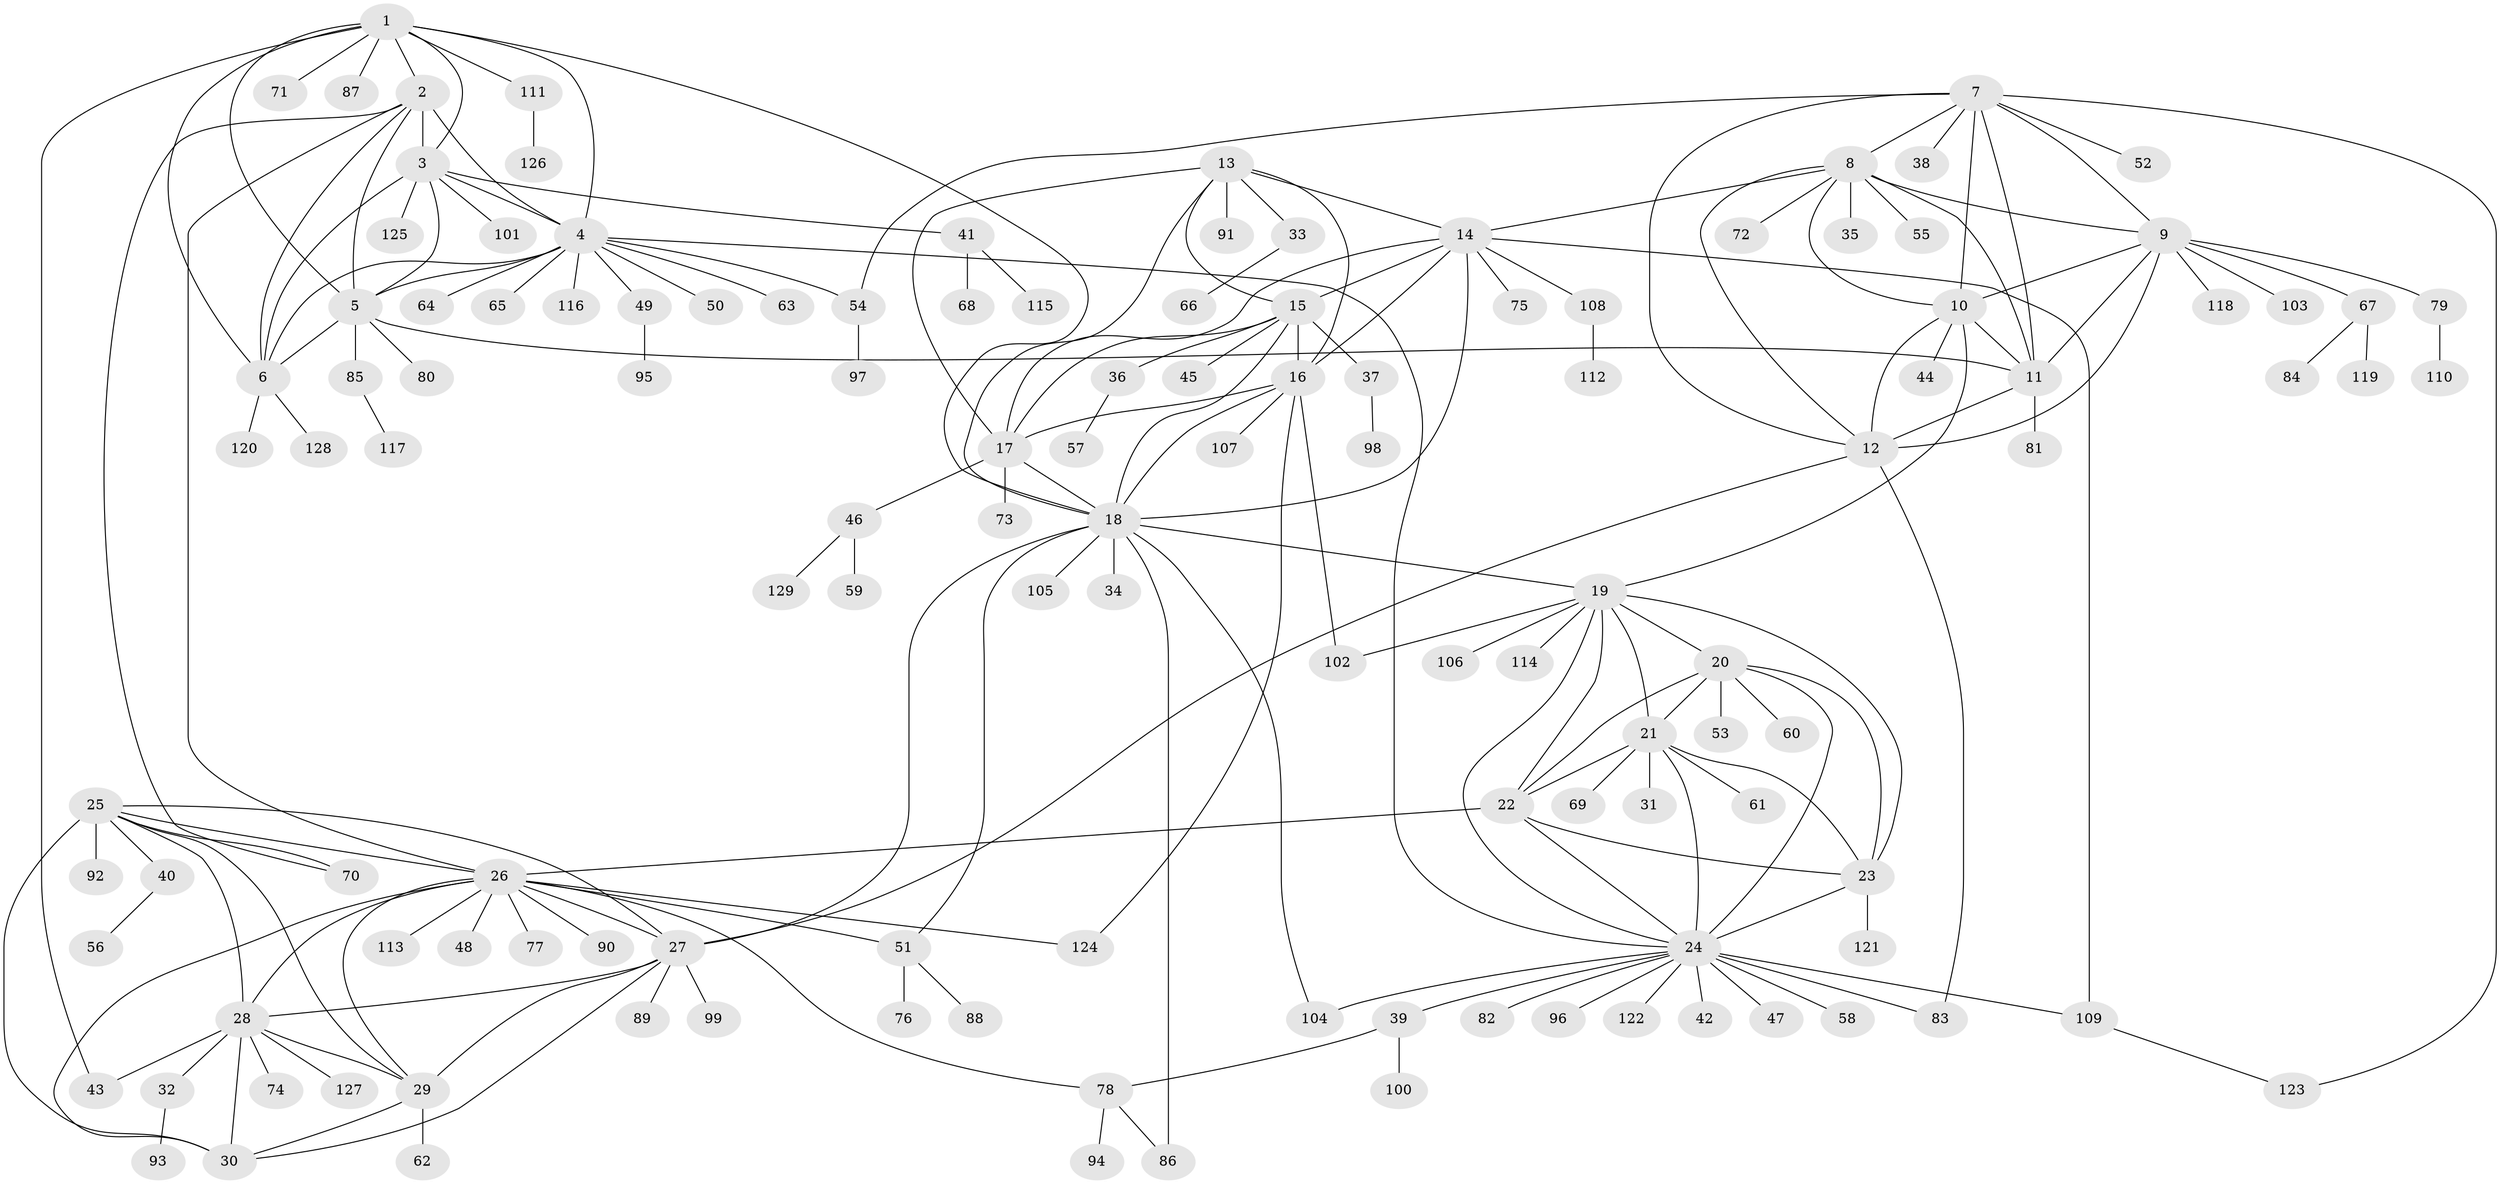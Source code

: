 // Generated by graph-tools (version 1.1) at 2025/50/03/09/25 03:50:35]
// undirected, 129 vertices, 196 edges
graph export_dot {
graph [start="1"]
  node [color=gray90,style=filled];
  1;
  2;
  3;
  4;
  5;
  6;
  7;
  8;
  9;
  10;
  11;
  12;
  13;
  14;
  15;
  16;
  17;
  18;
  19;
  20;
  21;
  22;
  23;
  24;
  25;
  26;
  27;
  28;
  29;
  30;
  31;
  32;
  33;
  34;
  35;
  36;
  37;
  38;
  39;
  40;
  41;
  42;
  43;
  44;
  45;
  46;
  47;
  48;
  49;
  50;
  51;
  52;
  53;
  54;
  55;
  56;
  57;
  58;
  59;
  60;
  61;
  62;
  63;
  64;
  65;
  66;
  67;
  68;
  69;
  70;
  71;
  72;
  73;
  74;
  75;
  76;
  77;
  78;
  79;
  80;
  81;
  82;
  83;
  84;
  85;
  86;
  87;
  88;
  89;
  90;
  91;
  92;
  93;
  94;
  95;
  96;
  97;
  98;
  99;
  100;
  101;
  102;
  103;
  104;
  105;
  106;
  107;
  108;
  109;
  110;
  111;
  112;
  113;
  114;
  115;
  116;
  117;
  118;
  119;
  120;
  121;
  122;
  123;
  124;
  125;
  126;
  127;
  128;
  129;
  1 -- 2;
  1 -- 3;
  1 -- 4;
  1 -- 5;
  1 -- 6;
  1 -- 18;
  1 -- 43;
  1 -- 71;
  1 -- 87;
  1 -- 111;
  2 -- 3;
  2 -- 4;
  2 -- 5;
  2 -- 6;
  2 -- 26;
  2 -- 70;
  3 -- 4;
  3 -- 5;
  3 -- 6;
  3 -- 41;
  3 -- 101;
  3 -- 125;
  4 -- 5;
  4 -- 6;
  4 -- 24;
  4 -- 49;
  4 -- 50;
  4 -- 54;
  4 -- 63;
  4 -- 64;
  4 -- 65;
  4 -- 116;
  5 -- 6;
  5 -- 11;
  5 -- 80;
  5 -- 85;
  6 -- 120;
  6 -- 128;
  7 -- 8;
  7 -- 9;
  7 -- 10;
  7 -- 11;
  7 -- 12;
  7 -- 38;
  7 -- 52;
  7 -- 54;
  7 -- 123;
  8 -- 9;
  8 -- 10;
  8 -- 11;
  8 -- 12;
  8 -- 14;
  8 -- 35;
  8 -- 55;
  8 -- 72;
  9 -- 10;
  9 -- 11;
  9 -- 12;
  9 -- 67;
  9 -- 79;
  9 -- 103;
  9 -- 118;
  10 -- 11;
  10 -- 12;
  10 -- 19;
  10 -- 44;
  11 -- 12;
  11 -- 81;
  12 -- 27;
  12 -- 83;
  13 -- 14;
  13 -- 15;
  13 -- 16;
  13 -- 17;
  13 -- 18;
  13 -- 33;
  13 -- 91;
  14 -- 15;
  14 -- 16;
  14 -- 17;
  14 -- 18;
  14 -- 75;
  14 -- 108;
  14 -- 109;
  15 -- 16;
  15 -- 17;
  15 -- 18;
  15 -- 36;
  15 -- 37;
  15 -- 45;
  16 -- 17;
  16 -- 18;
  16 -- 102;
  16 -- 107;
  16 -- 124;
  17 -- 18;
  17 -- 46;
  17 -- 73;
  18 -- 19;
  18 -- 27;
  18 -- 34;
  18 -- 51;
  18 -- 86;
  18 -- 104;
  18 -- 105;
  19 -- 20;
  19 -- 21;
  19 -- 22;
  19 -- 23;
  19 -- 24;
  19 -- 102;
  19 -- 106;
  19 -- 114;
  20 -- 21;
  20 -- 22;
  20 -- 23;
  20 -- 24;
  20 -- 53;
  20 -- 60;
  21 -- 22;
  21 -- 23;
  21 -- 24;
  21 -- 31;
  21 -- 61;
  21 -- 69;
  22 -- 23;
  22 -- 24;
  22 -- 26;
  23 -- 24;
  23 -- 121;
  24 -- 39;
  24 -- 42;
  24 -- 47;
  24 -- 58;
  24 -- 82;
  24 -- 83;
  24 -- 96;
  24 -- 104;
  24 -- 109;
  24 -- 122;
  25 -- 26;
  25 -- 27;
  25 -- 28;
  25 -- 29;
  25 -- 30;
  25 -- 40;
  25 -- 70;
  25 -- 92;
  26 -- 27;
  26 -- 28;
  26 -- 29;
  26 -- 30;
  26 -- 48;
  26 -- 51;
  26 -- 77;
  26 -- 78;
  26 -- 90;
  26 -- 113;
  26 -- 124;
  27 -- 28;
  27 -- 29;
  27 -- 30;
  27 -- 89;
  27 -- 99;
  28 -- 29;
  28 -- 30;
  28 -- 32;
  28 -- 43;
  28 -- 74;
  28 -- 127;
  29 -- 30;
  29 -- 62;
  32 -- 93;
  33 -- 66;
  36 -- 57;
  37 -- 98;
  39 -- 78;
  39 -- 100;
  40 -- 56;
  41 -- 68;
  41 -- 115;
  46 -- 59;
  46 -- 129;
  49 -- 95;
  51 -- 76;
  51 -- 88;
  54 -- 97;
  67 -- 84;
  67 -- 119;
  78 -- 86;
  78 -- 94;
  79 -- 110;
  85 -- 117;
  108 -- 112;
  109 -- 123;
  111 -- 126;
}
